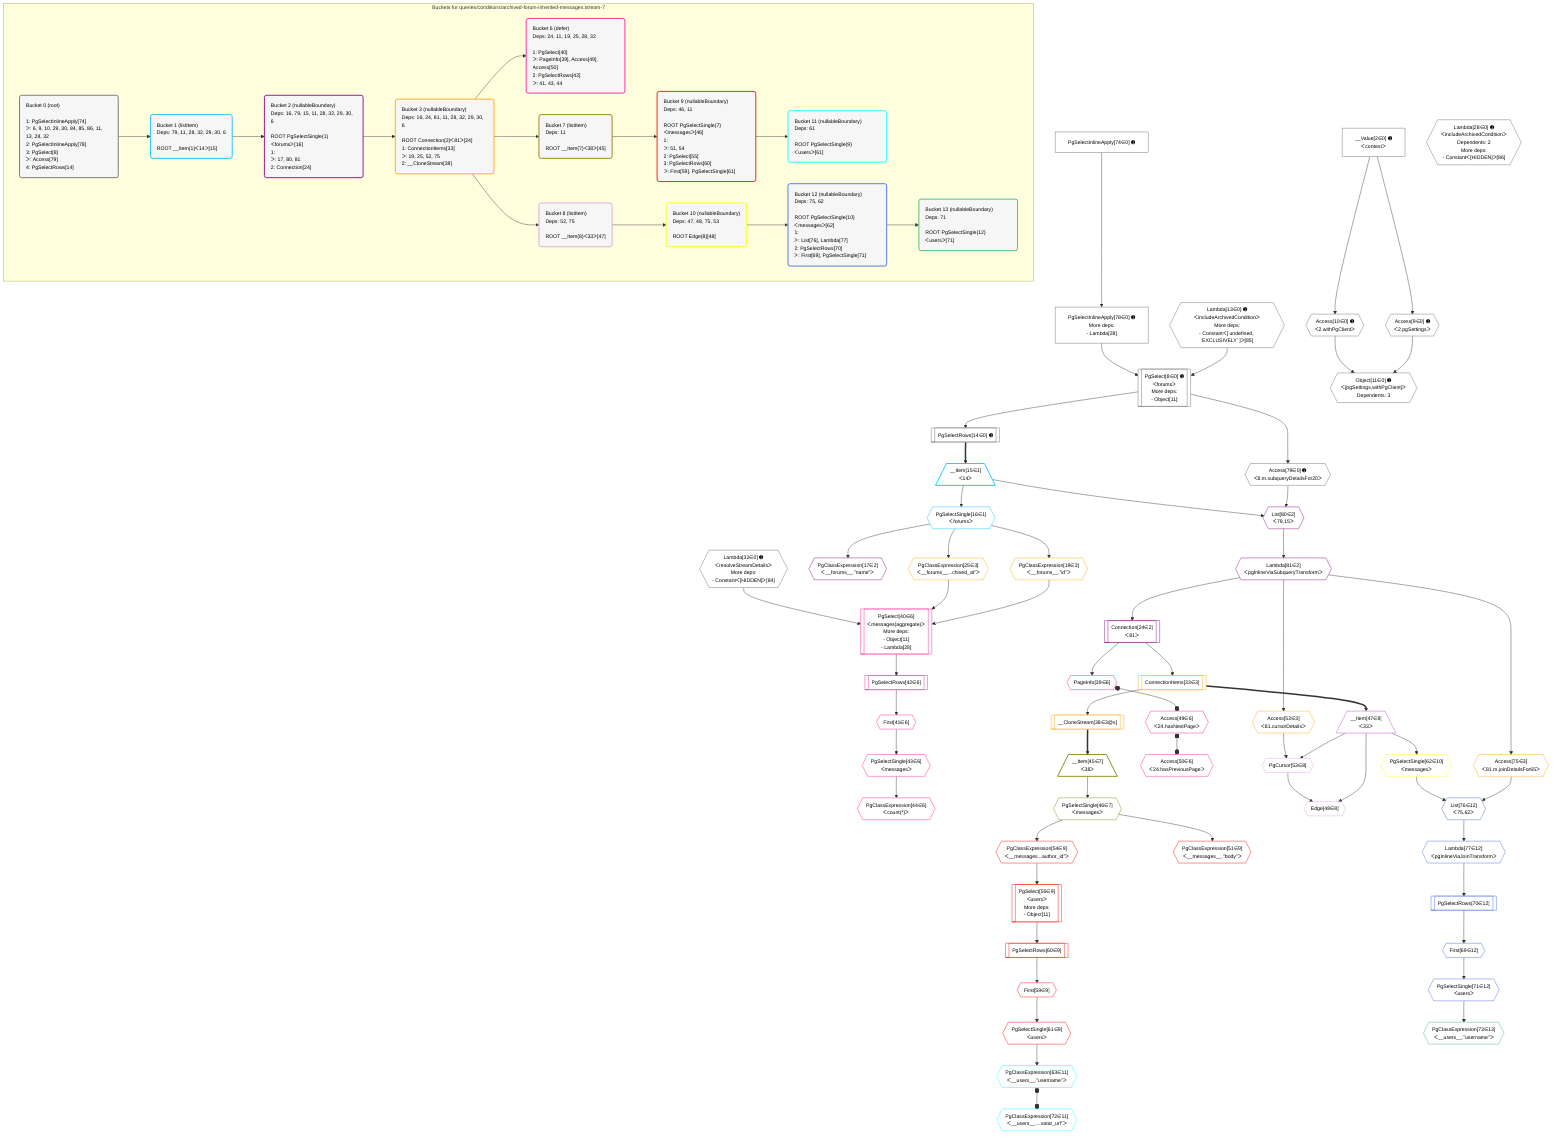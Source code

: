%%{init: {'themeVariables': { 'fontSize': '12px'}}}%%
graph TD
    classDef path fill:#eee,stroke:#000,color:#000
    classDef plan fill:#fff,stroke-width:1px,color:#000
    classDef itemplan fill:#fff,stroke-width:2px,color:#000
    classDef unbatchedplan fill:#dff,stroke-width:1px,color:#000
    classDef sideeffectplan fill:#fcc,stroke-width:2px,color:#000
    classDef bucket fill:#f6f6f6,color:#000,stroke-width:2px,text-align:left

    subgraph "Buckets for queries/conditions/archived-forum-inherited-messages.stream-7"
    Bucket0("Bucket 0 (root)<br /><br />1: PgSelectInlineApply[74]<br />ᐳ: 6, 9, 10, 29, 30, 84, 85, 86, 11, 13, 28, 32<br />2: PgSelectInlineApply[78]<br />3: PgSelect[8]<br />ᐳ: Access[79]<br />4: PgSelectRows[14]"):::bucket
    Bucket1("Bucket 1 (listItem)<br />Deps: 79, 11, 28, 32, 29, 30, 6<br /><br />ROOT __Item{1}ᐸ14ᐳ[15]"):::bucket
    Bucket2("Bucket 2 (nullableBoundary)<br />Deps: 16, 79, 15, 11, 28, 32, 29, 30, 6<br /><br />ROOT PgSelectSingle{1}ᐸforumsᐳ[16]<br />1: <br />ᐳ: 17, 80, 81<br />2: Connection[24]"):::bucket
    Bucket3("Bucket 3 (nullableBoundary)<br />Deps: 16, 24, 81, 11, 28, 32, 29, 30, 6<br /><br />ROOT Connection{2}ᐸ81ᐳ[24]<br />1: ConnectionItems[33]<br />ᐳ: 19, 25, 52, 75<br />2: __CloneStream[38]"):::bucket
    Bucket6("Bucket 6 (defer)<br />Deps: 24, 11, 19, 25, 28, 32<br /><br />1: PgSelect[40]<br />ᐳ: PageInfo[39], Access[49], Access[50]<br />2: PgSelectRows[42]<br />ᐳ: 41, 43, 44"):::bucket
    Bucket7("Bucket 7 (listItem)<br />Deps: 11<br /><br />ROOT __Item{7}ᐸ38ᐳ[45]"):::bucket
    Bucket8("Bucket 8 (listItem)<br />Deps: 52, 75<br /><br />ROOT __Item{8}ᐸ33ᐳ[47]"):::bucket
    Bucket9("Bucket 9 (nullableBoundary)<br />Deps: 46, 11<br /><br />ROOT PgSelectSingle{7}ᐸmessagesᐳ[46]<br />1: <br />ᐳ: 51, 54<br />2: PgSelect[55]<br />3: PgSelectRows[60]<br />ᐳ: First[59], PgSelectSingle[61]"):::bucket
    Bucket10("Bucket 10 (nullableBoundary)<br />Deps: 47, 48, 75, 53<br /><br />ROOT Edge{8}[48]"):::bucket
    Bucket11("Bucket 11 (nullableBoundary)<br />Deps: 61<br /><br />ROOT PgSelectSingle{9}ᐸusersᐳ[61]"):::bucket
    Bucket12("Bucket 12 (nullableBoundary)<br />Deps: 75, 62<br /><br />ROOT PgSelectSingle{10}ᐸmessagesᐳ[62]<br />1: <br />ᐳ: List[76], Lambda[77]<br />2: PgSelectRows[70]<br />ᐳ: First[69], PgSelectSingle[71]"):::bucket
    Bucket13("Bucket 13 (nullableBoundary)<br />Deps: 71<br /><br />ROOT PgSelectSingle{12}ᐸusersᐳ[71]"):::bucket
    end
    Bucket0 --> Bucket1
    Bucket1 --> Bucket2
    Bucket2 --> Bucket3
    Bucket3 --> Bucket6 & Bucket7 & Bucket8
    Bucket7 --> Bucket9
    Bucket8 --> Bucket10
    Bucket9 --> Bucket11
    Bucket10 --> Bucket12
    Bucket12 --> Bucket13

    %% plan dependencies
    PgSelect8[["PgSelect[8∈0] ➊<br />ᐸforumsᐳ<br />More deps:<br />- Object[11]"]]:::plan
    Lambda13{{"Lambda[13∈0] ➊<br />ᐸincludeArchivedConditionᐳ<br />More deps:<br />- Constantᐸ[ undefined, 'EXCLUSIVELY' ]ᐳ[85]"}}:::plan
    PgSelectInlineApply78["PgSelectInlineApply[78∈0] ➊<br />More deps:<br />- Lambda[28]"]:::plan
    Lambda13 & PgSelectInlineApply78 --> PgSelect8
    Object11{{"Object[11∈0] ➊<br />ᐸ{pgSettings,withPgClient}ᐳ<br />Dependents: 3"}}:::plan
    Access9{{"Access[9∈0] ➊<br />ᐸ2.pgSettingsᐳ"}}:::plan
    Access10{{"Access[10∈0] ➊<br />ᐸ2.withPgClientᐳ"}}:::plan
    Access9 & Access10 --> Object11
    PgSelectInlineApply74["PgSelectInlineApply[74∈0] ➊"]:::plan
    PgSelectInlineApply74 --> PgSelectInlineApply78
    __Value2["__Value[2∈0] ➊<br />ᐸcontextᐳ"]:::plan
    __Value2 --> Access9
    __Value2 --> Access10
    PgSelectRows14[["PgSelectRows[14∈0] ➊"]]:::plan
    PgSelect8 --> PgSelectRows14
    Lambda28{{"Lambda[28∈0] ➊<br />ᐸincludeArchivedConditionᐳ<br />Dependents: 2<br />More deps:<br />- Constantᐸ[HIDDEN]ᐳ[86]"}}:::plan
    Lambda32{{"Lambda[32∈0] ➊<br />ᐸresolveStreamDetailsᐳ<br />More deps:<br />- Constantᐸ[HIDDEN]ᐳ[84]"}}:::plan
    Access79{{"Access[79∈0] ➊<br />ᐸ8.m.subqueryDetailsFor20ᐳ"}}:::plan
    PgSelect8 --> Access79
    __Item15[/"__Item[15∈1]<br />ᐸ14ᐳ"\]:::itemplan
    PgSelectRows14 ==> __Item15
    PgSelectSingle16{{"PgSelectSingle[16∈1]<br />ᐸforumsᐳ"}}:::plan
    __Item15 --> PgSelectSingle16
    List80{{"List[80∈2]<br />ᐸ79,15ᐳ"}}:::plan
    Access79 & __Item15 --> List80
    PgClassExpression17{{"PgClassExpression[17∈2]<br />ᐸ__forums__.”name”ᐳ"}}:::plan
    PgSelectSingle16 --> PgClassExpression17
    Connection24[["Connection[24∈2]<br />ᐸ81ᐳ"]]:::plan
    Lambda81{{"Lambda[81∈2]<br />ᐸpgInlineViaSubqueryTransformᐳ"}}:::plan
    Lambda81 --> Connection24
    List80 --> Lambda81
    PgClassExpression19{{"PgClassExpression[19∈3]<br />ᐸ__forums__.”id”ᐳ"}}:::plan
    PgSelectSingle16 --> PgClassExpression19
    PgClassExpression25{{"PgClassExpression[25∈3]<br />ᐸ__forums__...chived_at”ᐳ"}}:::plan
    PgSelectSingle16 --> PgClassExpression25
    ConnectionItems33[["ConnectionItems[33∈3]"]]:::plan
    Connection24 --> ConnectionItems33
    __CloneStream38[["__CloneStream[38∈3@s]"]]:::plan
    ConnectionItems33 --> __CloneStream38
    Access52{{"Access[52∈3]<br />ᐸ81.cursorDetailsᐳ"}}:::plan
    Lambda81 --> Access52
    Access75{{"Access[75∈3]<br />ᐸ81.m.joinDetailsFor65ᐳ"}}:::plan
    Lambda81 --> Access75
    PgSelect40[["PgSelect[40∈6]<br />ᐸmessages(aggregate)ᐳ<br />More deps:<br />- Object[11]<br />- Lambda[28]"]]:::plan
    PgClassExpression19 & PgClassExpression25 & Lambda32 --> PgSelect40
    PageInfo39{{"PageInfo[39∈6]"}}:::plan
    Connection24 --> PageInfo39
    First41{{"First[41∈6]"}}:::plan
    PgSelectRows42[["PgSelectRows[42∈6]"]]:::plan
    PgSelectRows42 --> First41
    PgSelect40 --> PgSelectRows42
    PgSelectSingle43{{"PgSelectSingle[43∈6]<br />ᐸmessagesᐳ"}}:::plan
    First41 --> PgSelectSingle43
    PgClassExpression44{{"PgClassExpression[44∈6]<br />ᐸcount(*)ᐳ"}}:::plan
    PgSelectSingle43 --> PgClassExpression44
    Access49{{"Access[49∈6]<br />ᐸ24.hasNextPageᐳ"}}:::plan
    PageInfo39 o--o Access49
    Access50{{"Access[50∈6]<br />ᐸ24.hasPreviousPageᐳ"}}:::plan
    Access49 o--o Access50
    __Item45[/"__Item[45∈7]<br />ᐸ38ᐳ"\]:::itemplan
    __CloneStream38 ==> __Item45
    PgSelectSingle46{{"PgSelectSingle[46∈7]<br />ᐸmessagesᐳ"}}:::plan
    __Item45 --> PgSelectSingle46
    Edge48{{"Edge[48∈8]"}}:::plan
    __Item47[/"__Item[47∈8]<br />ᐸ33ᐳ"\]:::itemplan
    PgCursor53{{"PgCursor[53∈8]"}}:::plan
    __Item47 & PgCursor53 --> Edge48
    __Item47 & Access52 --> PgCursor53
    ConnectionItems33 ==> __Item47
    PgSelect55[["PgSelect[55∈9]<br />ᐸusersᐳ<br />More deps:<br />- Object[11]"]]:::plan
    PgClassExpression54{{"PgClassExpression[54∈9]<br />ᐸ__messages...author_id”ᐳ"}}:::plan
    PgClassExpression54 --> PgSelect55
    PgClassExpression51{{"PgClassExpression[51∈9]<br />ᐸ__messages__.”body”ᐳ"}}:::plan
    PgSelectSingle46 --> PgClassExpression51
    PgSelectSingle46 --> PgClassExpression54
    First59{{"First[59∈9]"}}:::plan
    PgSelectRows60[["PgSelectRows[60∈9]"]]:::plan
    PgSelectRows60 --> First59
    PgSelect55 --> PgSelectRows60
    PgSelectSingle61{{"PgSelectSingle[61∈9]<br />ᐸusersᐳ"}}:::plan
    First59 --> PgSelectSingle61
    PgSelectSingle62{{"PgSelectSingle[62∈10]<br />ᐸmessagesᐳ"}}:::plan
    __Item47 --> PgSelectSingle62
    PgClassExpression63{{"PgClassExpression[63∈11]<br />ᐸ__users__.”username”ᐳ"}}:::plan
    PgSelectSingle61 --> PgClassExpression63
    PgClassExpression72{{"PgClassExpression[72∈11]<br />ᐸ__users__....vatar_url”ᐳ"}}:::plan
    PgClassExpression63 o--o PgClassExpression72
    List76{{"List[76∈12]<br />ᐸ75,62ᐳ"}}:::plan
    Access75 & PgSelectSingle62 --> List76
    First69{{"First[69∈12]"}}:::plan
    PgSelectRows70[["PgSelectRows[70∈12]"]]:::plan
    PgSelectRows70 --> First69
    Lambda77{{"Lambda[77∈12]<br />ᐸpgInlineViaJoinTransformᐳ"}}:::plan
    Lambda77 --> PgSelectRows70
    PgSelectSingle71{{"PgSelectSingle[71∈12]<br />ᐸusersᐳ"}}:::plan
    First69 --> PgSelectSingle71
    List76 --> Lambda77
    PgClassExpression73{{"PgClassExpression[73∈13]<br />ᐸ__users__.”username”ᐳ"}}:::plan
    PgSelectSingle71 --> PgClassExpression73

    %% define steps
    classDef bucket0 stroke:#696969
    class Bucket0,__Value2,PgSelect8,Access9,Access10,Object11,Lambda13,PgSelectRows14,Lambda28,Lambda32,PgSelectInlineApply74,PgSelectInlineApply78,Access79 bucket0
    classDef bucket1 stroke:#00bfff
    class Bucket1,__Item15,PgSelectSingle16 bucket1
    classDef bucket2 stroke:#7f007f
    class Bucket2,PgClassExpression17,Connection24,List80,Lambda81 bucket2
    classDef bucket3 stroke:#ffa500
    class Bucket3,PgClassExpression19,PgClassExpression25,ConnectionItems33,__CloneStream38,Access52,Access75 bucket3
    classDef bucket6 stroke:#ff1493
    class Bucket6,PageInfo39,PgSelect40,First41,PgSelectRows42,PgSelectSingle43,PgClassExpression44,Access49,Access50 bucket6
    classDef bucket7 stroke:#808000
    class Bucket7,__Item45,PgSelectSingle46 bucket7
    classDef bucket8 stroke:#dda0dd
    class Bucket8,__Item47,Edge48,PgCursor53 bucket8
    classDef bucket9 stroke:#ff0000
    class Bucket9,PgClassExpression51,PgClassExpression54,PgSelect55,First59,PgSelectRows60,PgSelectSingle61 bucket9
    classDef bucket10 stroke:#ffff00
    class Bucket10,PgSelectSingle62 bucket10
    classDef bucket11 stroke:#00ffff
    class Bucket11,PgClassExpression63,PgClassExpression72 bucket11
    classDef bucket12 stroke:#4169e1
    class Bucket12,First69,PgSelectRows70,PgSelectSingle71,List76,Lambda77 bucket12
    classDef bucket13 stroke:#3cb371
    class Bucket13,PgClassExpression73 bucket13